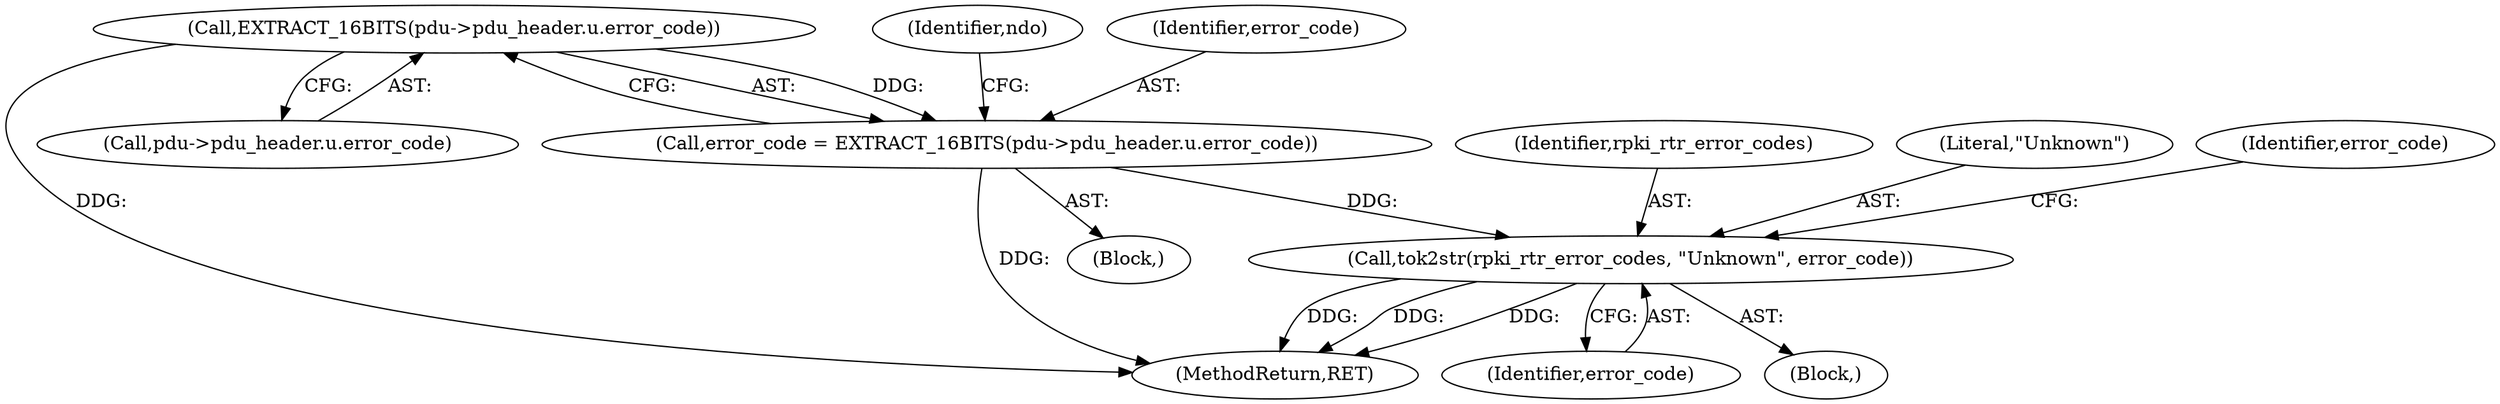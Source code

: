 digraph "0_tcpdump_83c64fce3a5226b080e535f5131a8a318f30e79b@pointer" {
"1000323" [label="(Call,EXTRACT_16BITS(pdu->pdu_header.u.error_code))"];
"1000321" [label="(Call,error_code = EXTRACT_16BITS(pdu->pdu_header.u.error_code))"];
"1000342" [label="(Call,tok2str(rpki_rtr_error_codes, \"Unknown\", error_code))"];
"1000341" [label="(Block,)"];
"1000343" [label="(Identifier,rpki_rtr_error_codes)"];
"1000344" [label="(Literal,\"Unknown\")"];
"1000323" [label="(Call,EXTRACT_16BITS(pdu->pdu_header.u.error_code))"];
"1000333" [label="(Identifier,ndo)"];
"1000464" [label="(MethodReturn,RET)"];
"1000321" [label="(Call,error_code = EXTRACT_16BITS(pdu->pdu_header.u.error_code))"];
"1000345" [label="(Identifier,error_code)"];
"1000322" [label="(Identifier,error_code)"];
"1000342" [label="(Call,tok2str(rpki_rtr_error_codes, \"Unknown\", error_code))"];
"1000347" [label="(Identifier,error_code)"];
"1000324" [label="(Call,pdu->pdu_header.u.error_code)"];
"1000297" [label="(Block,)"];
"1000323" -> "1000321"  [label="AST: "];
"1000323" -> "1000324"  [label="CFG: "];
"1000324" -> "1000323"  [label="AST: "];
"1000321" -> "1000323"  [label="CFG: "];
"1000323" -> "1000464"  [label="DDG: "];
"1000323" -> "1000321"  [label="DDG: "];
"1000321" -> "1000297"  [label="AST: "];
"1000322" -> "1000321"  [label="AST: "];
"1000333" -> "1000321"  [label="CFG: "];
"1000321" -> "1000464"  [label="DDG: "];
"1000321" -> "1000342"  [label="DDG: "];
"1000342" -> "1000341"  [label="AST: "];
"1000342" -> "1000345"  [label="CFG: "];
"1000343" -> "1000342"  [label="AST: "];
"1000344" -> "1000342"  [label="AST: "];
"1000345" -> "1000342"  [label="AST: "];
"1000347" -> "1000342"  [label="CFG: "];
"1000342" -> "1000464"  [label="DDG: "];
"1000342" -> "1000464"  [label="DDG: "];
"1000342" -> "1000464"  [label="DDG: "];
}
